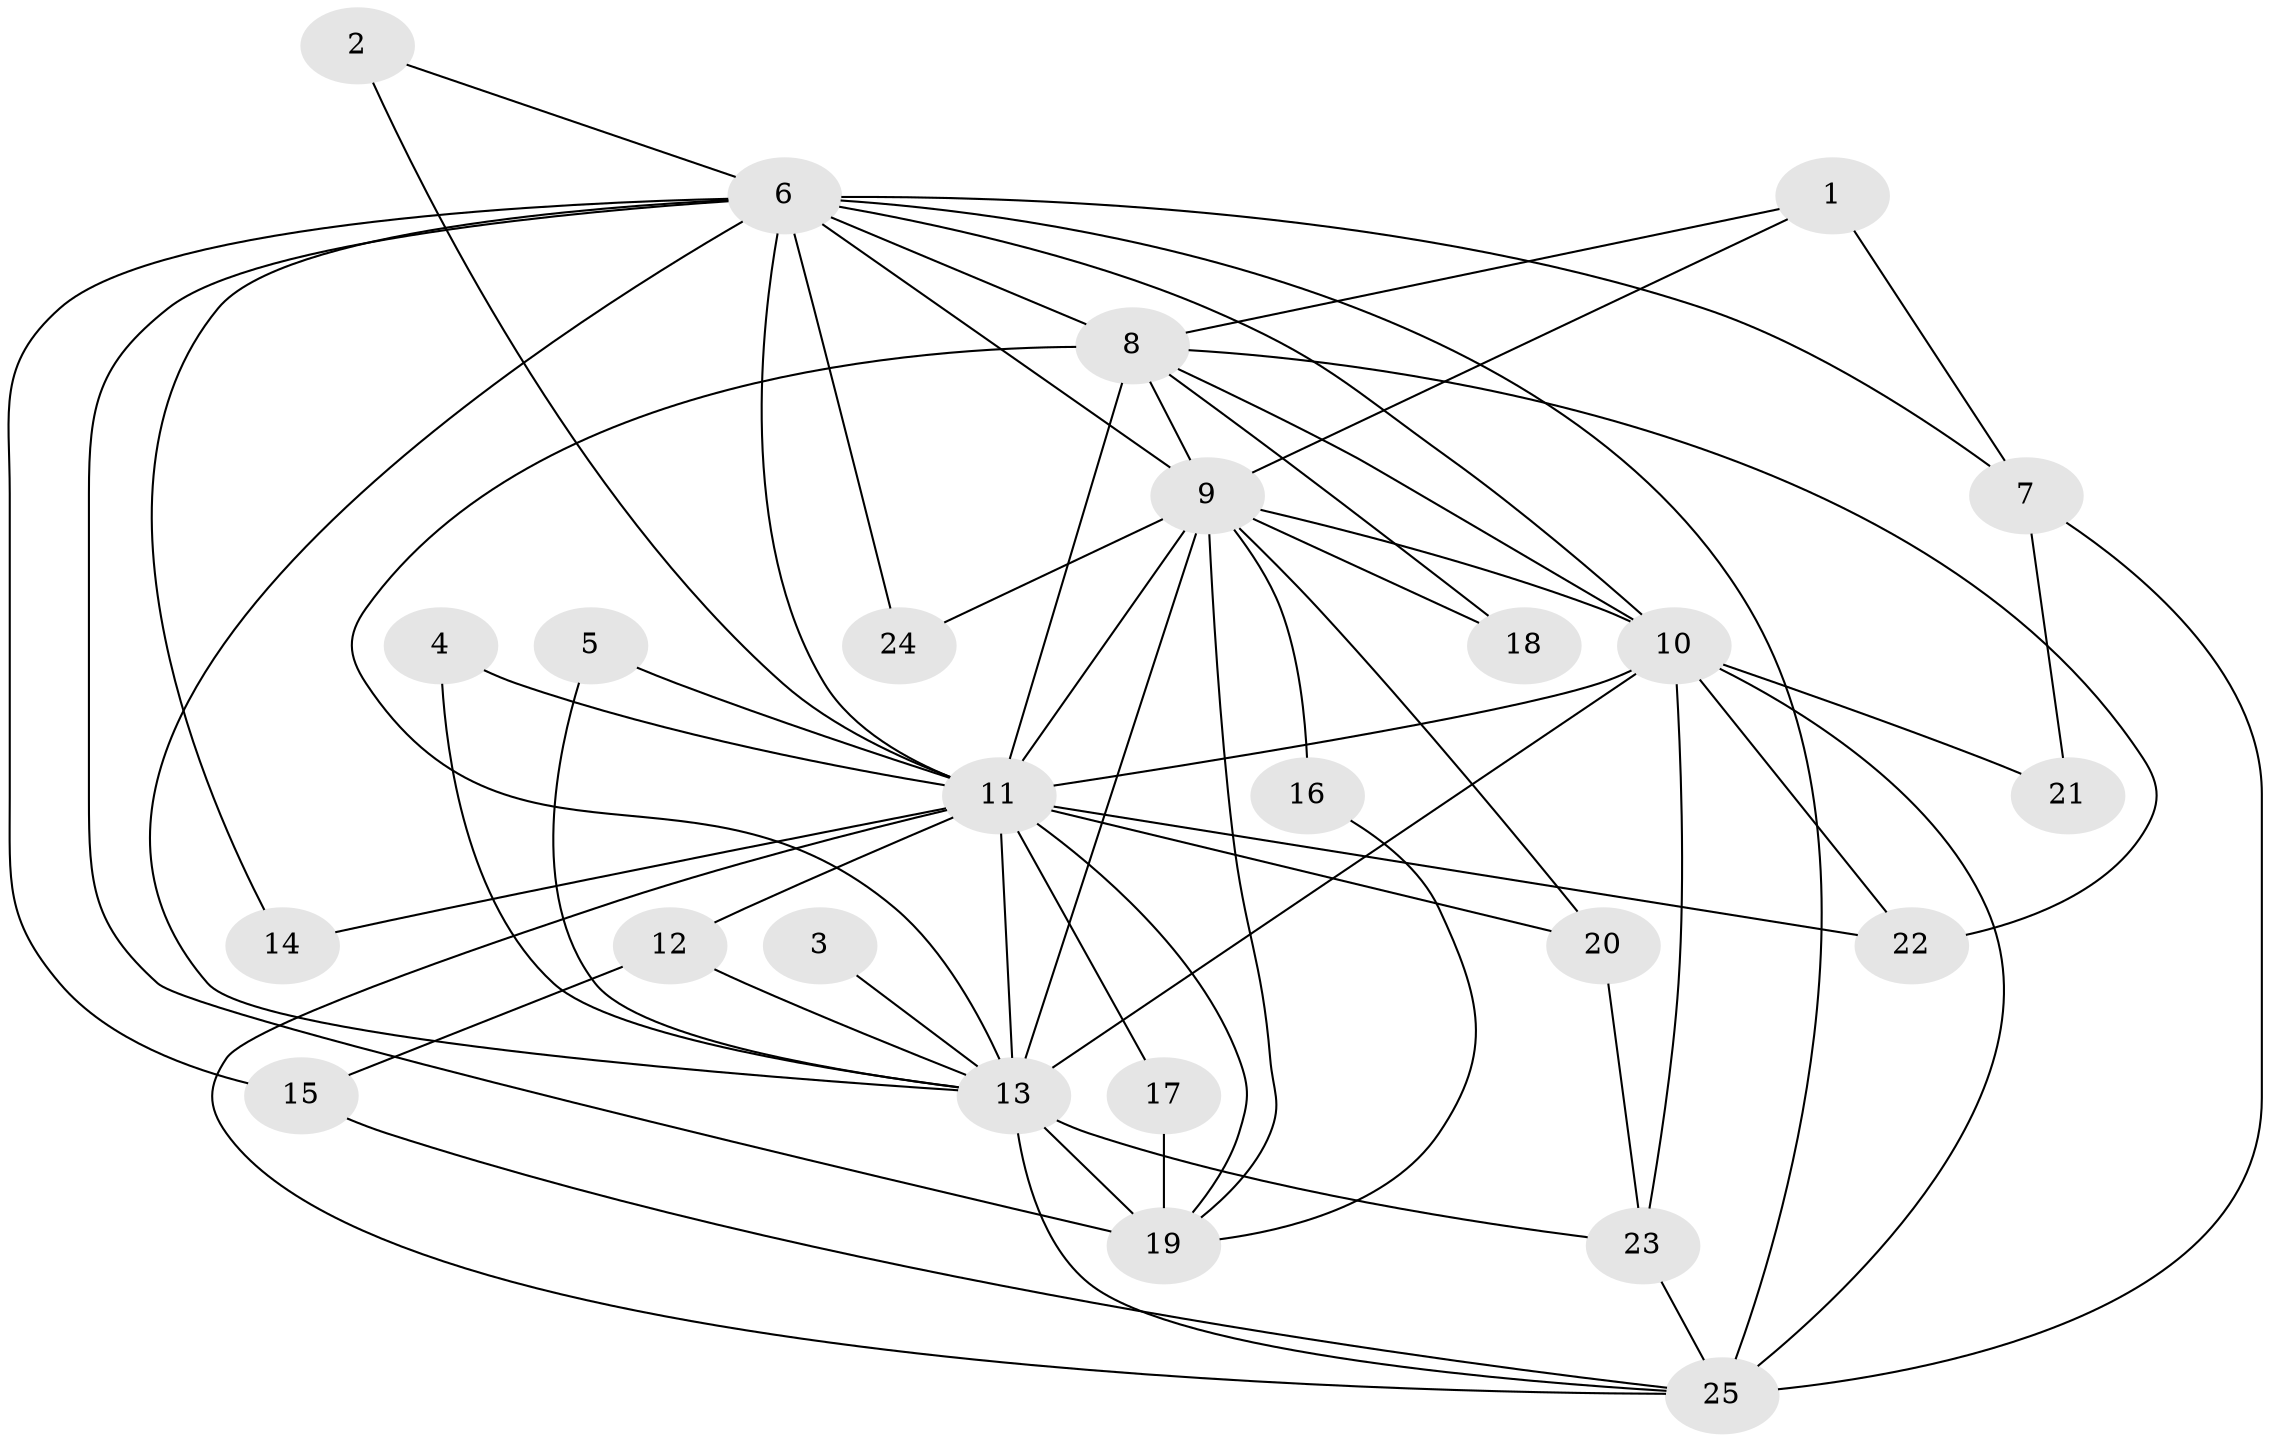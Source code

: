 // original degree distribution, {18: 0.02, 14: 0.04, 13: 0.06, 15: 0.02, 16: 0.04, 12: 0.02, 6: 0.04, 3: 0.26, 4: 0.02, 5: 0.02, 2: 0.46}
// Generated by graph-tools (version 1.1) at 2025/49/03/09/25 03:49:36]
// undirected, 25 vertices, 61 edges
graph export_dot {
graph [start="1"]
  node [color=gray90,style=filled];
  1;
  2;
  3;
  4;
  5;
  6;
  7;
  8;
  9;
  10;
  11;
  12;
  13;
  14;
  15;
  16;
  17;
  18;
  19;
  20;
  21;
  22;
  23;
  24;
  25;
  1 -- 7 [weight=1.0];
  1 -- 8 [weight=1.0];
  1 -- 9 [weight=1.0];
  2 -- 6 [weight=1.0];
  2 -- 11 [weight=1.0];
  3 -- 13 [weight=1.0];
  4 -- 11 [weight=1.0];
  4 -- 13 [weight=1.0];
  5 -- 11 [weight=1.0];
  5 -- 13 [weight=1.0];
  6 -- 7 [weight=1.0];
  6 -- 8 [weight=2.0];
  6 -- 9 [weight=2.0];
  6 -- 10 [weight=5.0];
  6 -- 11 [weight=4.0];
  6 -- 13 [weight=4.0];
  6 -- 14 [weight=1.0];
  6 -- 15 [weight=1.0];
  6 -- 19 [weight=2.0];
  6 -- 24 [weight=1.0];
  6 -- 25 [weight=1.0];
  7 -- 21 [weight=1.0];
  7 -- 25 [weight=1.0];
  8 -- 9 [weight=1.0];
  8 -- 10 [weight=3.0];
  8 -- 11 [weight=3.0];
  8 -- 13 [weight=2.0];
  8 -- 18 [weight=1.0];
  8 -- 22 [weight=1.0];
  9 -- 10 [weight=3.0];
  9 -- 11 [weight=2.0];
  9 -- 13 [weight=2.0];
  9 -- 16 [weight=1.0];
  9 -- 18 [weight=1.0];
  9 -- 19 [weight=1.0];
  9 -- 20 [weight=1.0];
  9 -- 24 [weight=1.0];
  10 -- 11 [weight=4.0];
  10 -- 13 [weight=5.0];
  10 -- 21 [weight=1.0];
  10 -- 22 [weight=1.0];
  10 -- 23 [weight=1.0];
  10 -- 25 [weight=2.0];
  11 -- 12 [weight=1.0];
  11 -- 13 [weight=5.0];
  11 -- 14 [weight=1.0];
  11 -- 17 [weight=1.0];
  11 -- 19 [weight=1.0];
  11 -- 20 [weight=1.0];
  11 -- 22 [weight=1.0];
  11 -- 25 [weight=1.0];
  12 -- 13 [weight=1.0];
  12 -- 15 [weight=1.0];
  13 -- 19 [weight=1.0];
  13 -- 23 [weight=1.0];
  13 -- 25 [weight=1.0];
  15 -- 25 [weight=1.0];
  16 -- 19 [weight=1.0];
  17 -- 19 [weight=1.0];
  20 -- 23 [weight=1.0];
  23 -- 25 [weight=1.0];
}
